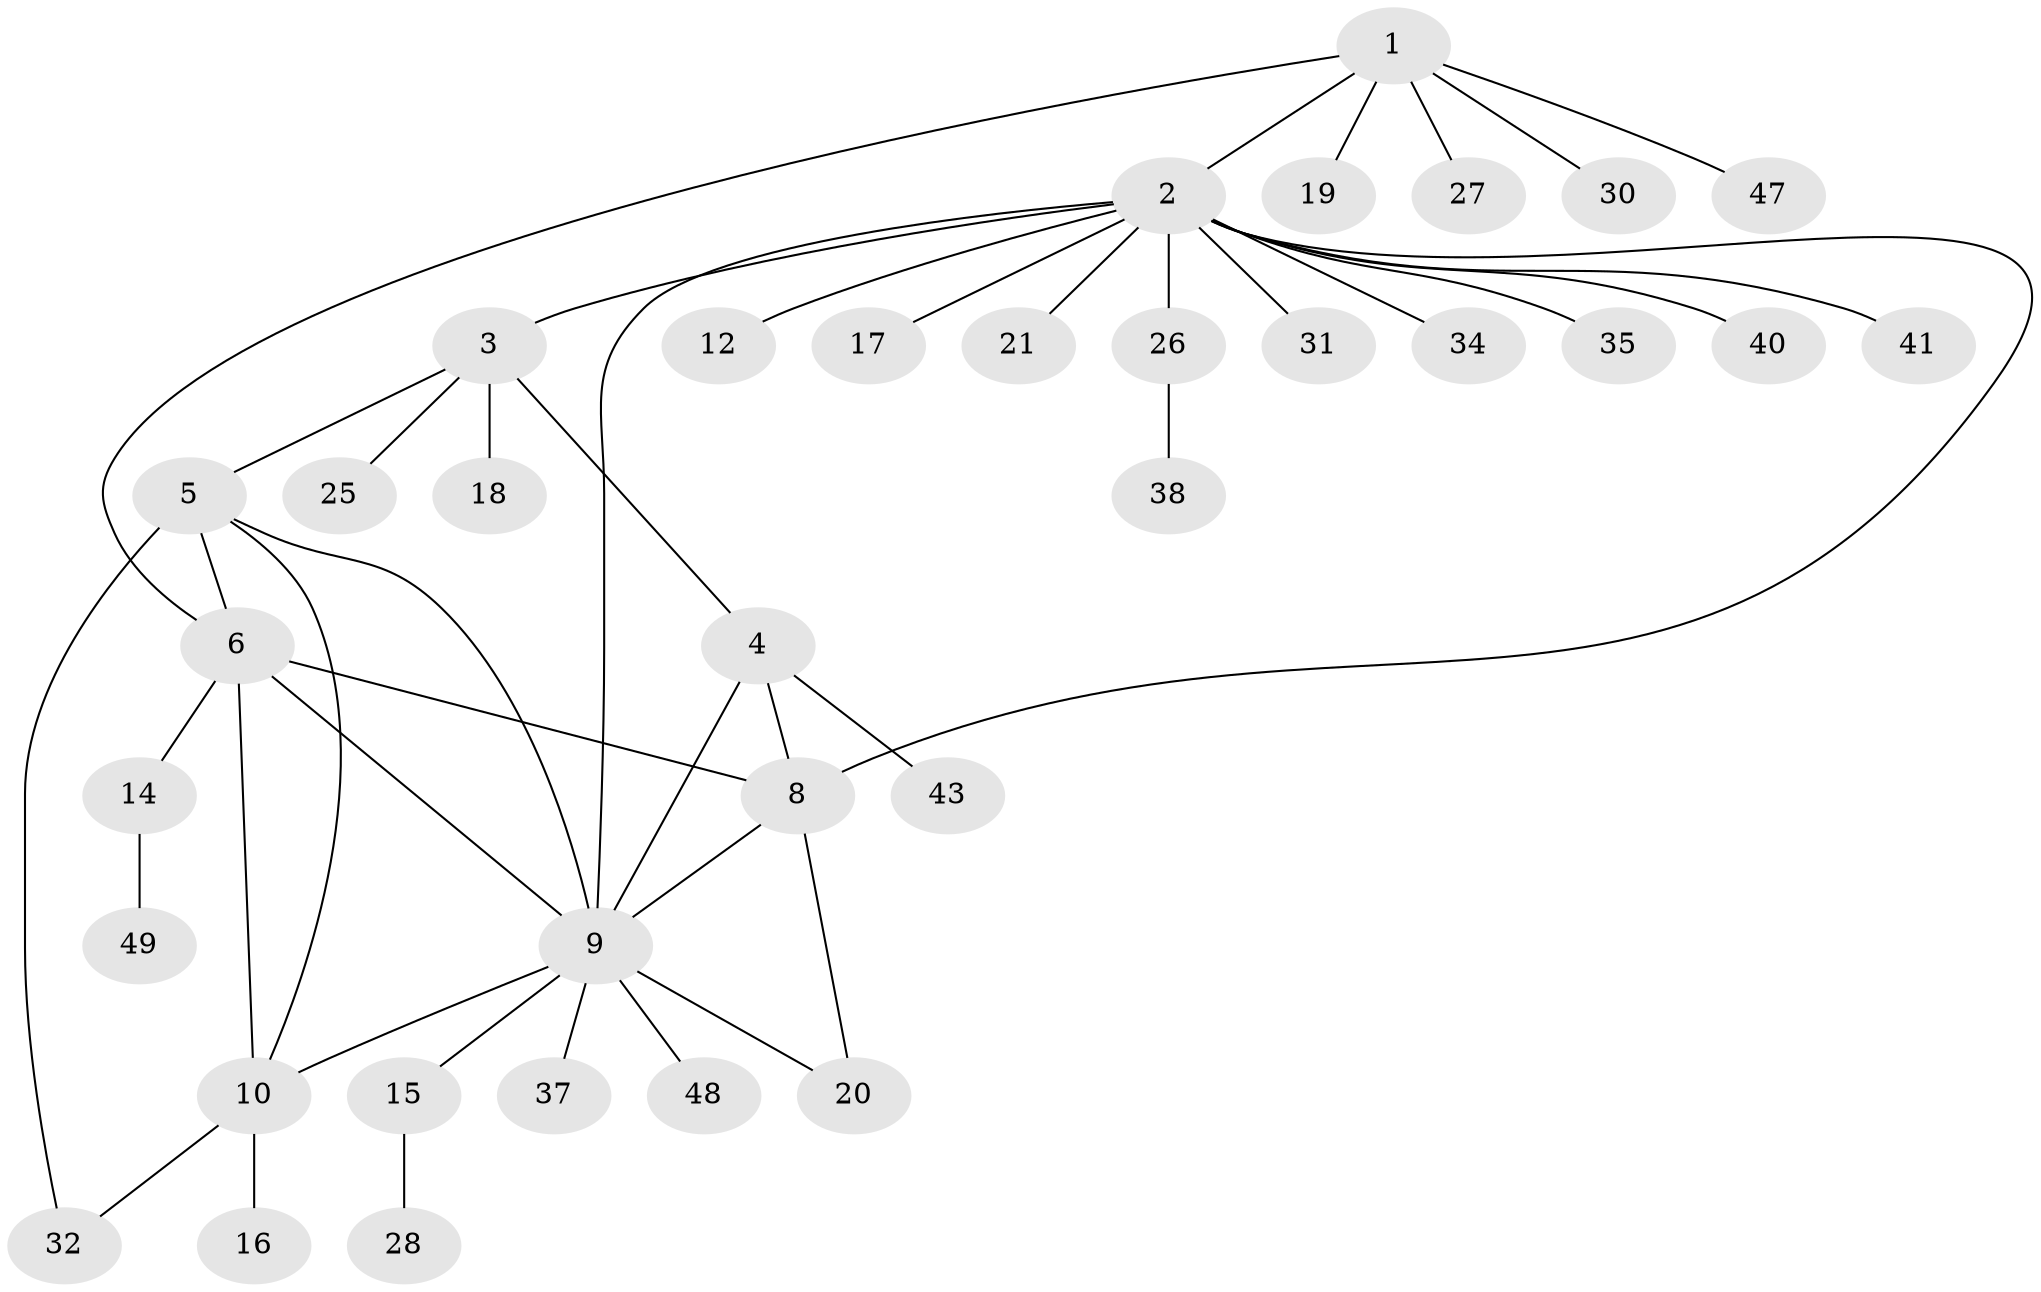 // original degree distribution, {5: 0.061224489795918366, 8: 0.02040816326530612, 6: 0.061224489795918366, 4: 0.02040816326530612, 7: 0.02040816326530612, 9: 0.02040816326530612, 3: 0.08163265306122448, 2: 0.20408163265306123, 1: 0.5102040816326531}
// Generated by graph-tools (version 1.1) at 2025/42/03/06/25 10:42:07]
// undirected, 35 vertices, 45 edges
graph export_dot {
graph [start="1"]
  node [color=gray90,style=filled];
  1 [super="+11"];
  2 [super="+7"];
  3 [super="+23"];
  4;
  5;
  6 [super="+24"];
  8 [super="+13"];
  9 [super="+22"];
  10 [super="+29"];
  12 [super="+46"];
  14 [super="+39"];
  15;
  16;
  17;
  18;
  19;
  20;
  21 [super="+36"];
  25;
  26 [super="+44"];
  27;
  28 [super="+42"];
  30;
  31;
  32 [super="+33"];
  34;
  35 [super="+45"];
  37;
  38;
  40;
  41;
  43;
  47;
  48;
  49;
  1 -- 2;
  1 -- 6;
  1 -- 19;
  1 -- 27;
  1 -- 30;
  1 -- 47;
  2 -- 3;
  2 -- 9;
  2 -- 17;
  2 -- 35;
  2 -- 40;
  2 -- 41;
  2 -- 34;
  2 -- 21;
  2 -- 8;
  2 -- 26;
  2 -- 12;
  2 -- 31;
  3 -- 4;
  3 -- 5;
  3 -- 18;
  3 -- 25;
  4 -- 8;
  4 -- 9;
  4 -- 43;
  5 -- 6;
  5 -- 10;
  5 -- 32;
  5 -- 9;
  6 -- 8;
  6 -- 14;
  6 -- 10;
  6 -- 9;
  8 -- 9;
  8 -- 20;
  9 -- 10;
  9 -- 15;
  9 -- 20;
  9 -- 37;
  9 -- 48;
  10 -- 16;
  10 -- 32;
  14 -- 49;
  15 -- 28;
  26 -- 38;
}
